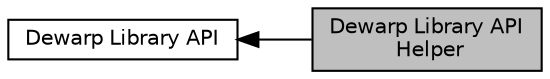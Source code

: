 digraph "Dewarp Library API Helper"
{
  bgcolor="transparent";
  edge [fontname="Helvetica",fontsize="10",labelfontname="Helvetica",labelfontsize="10"];
  node [fontname="Helvetica",fontsize="10",shape=box];
  rankdir=LR;
  Node2 [label="Dewarp Library API",height=0.2,width=0.4,color="black",URL="$d2/d13/group__dewarp-api.html",tooltip="dewarp Library API, in file amba_lib_dewarp.h"];
  Node1 [label="Dewarp Library API\l Helper",height=0.2,width=0.4,color="black", fillcolor="grey75", style="filled", fontcolor="black",tooltip="dewarp Library Api Helper: Struct, Enumeration and Macros, in file amba_lib_dewarp...."];
  Node2->Node1 [shape=plaintext, dir="back", style="solid"];
}
